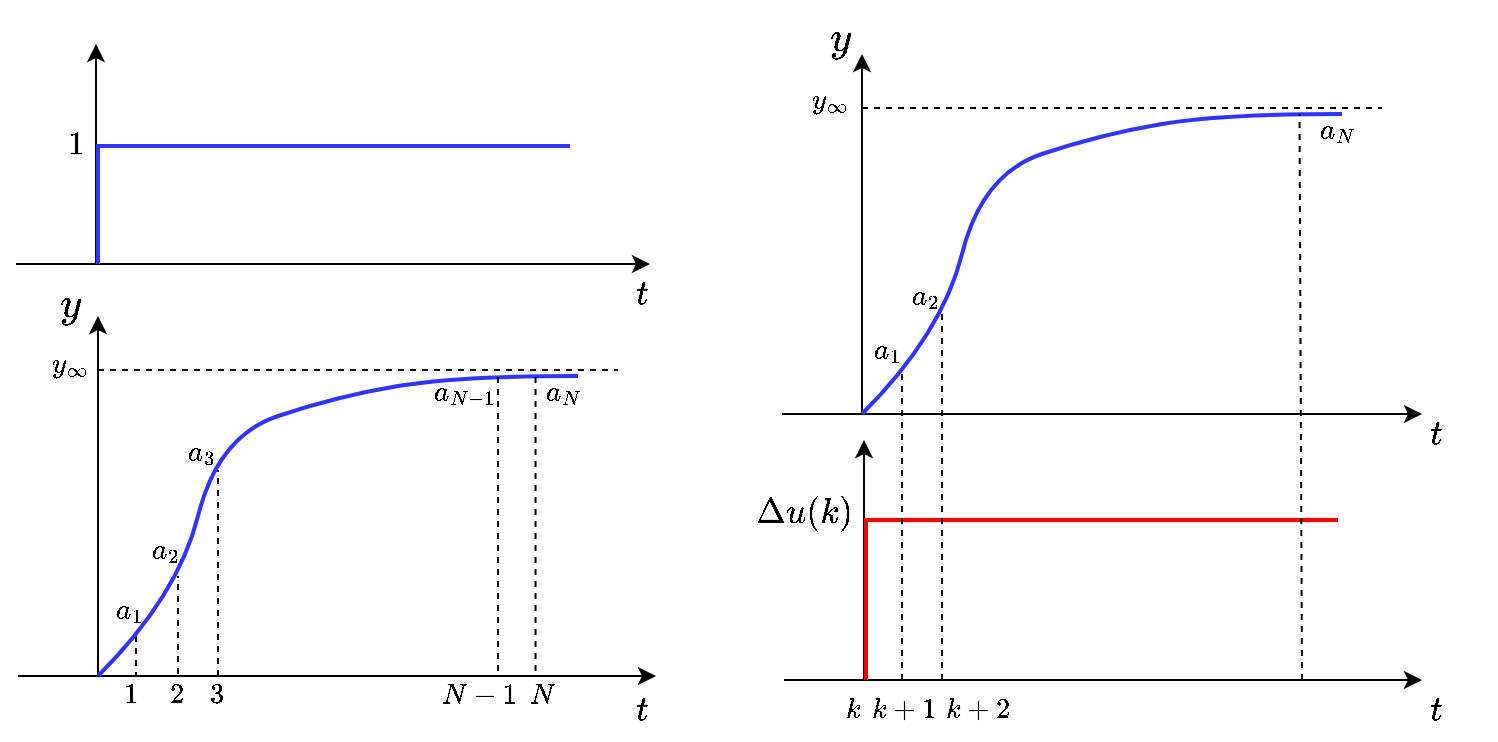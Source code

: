 <mxfile version="23.1.5" type="device">
  <diagram name="第 1 页" id="IBOnjwrnAYKLyOff7ZLz">
    <mxGraphModel dx="1267" dy="-139" grid="0" gridSize="10" guides="1" tooltips="1" connect="1" arrows="1" fold="1" page="0" pageScale="1" pageWidth="1169" pageHeight="827" math="1" shadow="0">
      <root>
        <mxCell id="0" />
        <mxCell id="1" parent="0" />
        <mxCell id="hJiJwMmSdVHUHBx-QG3F-8" value="" style="endArrow=none;dashed=1;html=1;rounded=0;" edge="1" parent="1">
          <mxGeometry width="50" height="50" relative="1" as="geometry">
            <mxPoint x="-50" y="1248" as="sourcePoint" />
            <mxPoint x="-50" y="1268" as="targetPoint" />
          </mxGeometry>
        </mxCell>
        <mxCell id="oZLvl_NOToDlRuNYWDGe-16" value="$$1$$" style="text;html=1;align=center;verticalAlign=middle;resizable=0;points=[];autosize=1;strokeColor=none;fillColor=none;" parent="1" vertex="1">
          <mxGeometry x="-83" y="1262" width="60" height="30" as="geometry" />
        </mxCell>
        <mxCell id="oZLvl_NOToDlRuNYWDGe-1" value="" style="endArrow=classic;html=1;rounded=0;" parent="1" edge="1">
          <mxGeometry width="50" height="50" relative="1" as="geometry">
            <mxPoint x="-110" y="1062" as="sourcePoint" />
            <mxPoint x="207" y="1062" as="targetPoint" />
          </mxGeometry>
        </mxCell>
        <mxCell id="oZLvl_NOToDlRuNYWDGe-2" value="" style="endArrow=classic;html=1;rounded=0;" parent="1" edge="1">
          <mxGeometry width="50" height="50" relative="1" as="geometry">
            <mxPoint x="-70" y="1062" as="sourcePoint" />
            <mxPoint x="-70" y="952" as="targetPoint" />
          </mxGeometry>
        </mxCell>
        <mxCell id="oZLvl_NOToDlRuNYWDGe-4" value="" style="endArrow=none;html=1;rounded=0;strokeWidth=2;strokeColor=#3333FF;" parent="1" edge="1">
          <mxGeometry width="50" height="50" relative="1" as="geometry">
            <mxPoint x="-69" y="1002" as="sourcePoint" />
            <mxPoint x="-69" y="1062" as="targetPoint" />
          </mxGeometry>
        </mxCell>
        <mxCell id="oZLvl_NOToDlRuNYWDGe-5" value="" style="endArrow=none;html=1;rounded=0;strokeWidth=2;strokeColor=#3333FF;" parent="1" edge="1">
          <mxGeometry width="50" height="50" relative="1" as="geometry">
            <mxPoint x="-70" y="1003" as="sourcePoint" />
            <mxPoint x="167" y="1003" as="targetPoint" />
          </mxGeometry>
        </mxCell>
        <mxCell id="oZLvl_NOToDlRuNYWDGe-6" value="&lt;font style=&quot;font-size: 14px;&quot;&gt;$$1$$&lt;/font&gt;" style="text;html=1;align=center;verticalAlign=middle;resizable=0;points=[];autosize=1;strokeColor=none;fillColor=none;strokeWidth=25;" parent="1" vertex="1">
          <mxGeometry x="-110" y="987" width="60" height="30" as="geometry" />
        </mxCell>
        <mxCell id="oZLvl_NOToDlRuNYWDGe-7" value="&lt;font style=&quot;font-size: 15px;&quot;&gt;$$t$$&lt;/font&gt;" style="text;html=1;align=center;verticalAlign=middle;resizable=0;points=[];autosize=1;strokeColor=none;fillColor=none;" parent="1" vertex="1">
          <mxGeometry x="173" y="1062" width="60" height="30" as="geometry" />
        </mxCell>
        <mxCell id="oZLvl_NOToDlRuNYWDGe-8" value="" style="endArrow=classic;html=1;rounded=0;" parent="1" edge="1">
          <mxGeometry width="50" height="50" relative="1" as="geometry">
            <mxPoint x="-109" y="1268" as="sourcePoint" />
            <mxPoint x="210" y="1268" as="targetPoint" />
          </mxGeometry>
        </mxCell>
        <mxCell id="oZLvl_NOToDlRuNYWDGe-9" value="" style="endArrow=classic;html=1;rounded=0;" parent="1" edge="1">
          <mxGeometry width="50" height="50" relative="1" as="geometry">
            <mxPoint x="-69" y="1268" as="sourcePoint" />
            <mxPoint x="-69" y="1088" as="targetPoint" />
          </mxGeometry>
        </mxCell>
        <mxCell id="oZLvl_NOToDlRuNYWDGe-12" value="&lt;font style=&quot;font-size: 18px;&quot;&gt;$$y$$&lt;/font&gt;" style="text;html=1;align=center;verticalAlign=middle;resizable=0;points=[];autosize=1;strokeColor=none;fillColor=none;" parent="1" vertex="1">
          <mxGeometry x="-118" y="1063" width="70" height="40" as="geometry" />
        </mxCell>
        <mxCell id="oZLvl_NOToDlRuNYWDGe-15" value="" style="endArrow=none;html=1;rounded=0;curved=1;strokeWidth=2;strokeColor=#3333FF;" parent="1" edge="1">
          <mxGeometry width="50" height="50" relative="1" as="geometry">
            <mxPoint x="-69" y="1268" as="sourcePoint" />
            <mxPoint x="171" y="1118" as="targetPoint" />
            <Array as="points">
              <mxPoint x="-29" y="1228" />
              <mxPoint x="-9" y="1148" />
              <mxPoint x="51" y="1128" />
              <mxPoint x="111" y="1118" />
            </Array>
          </mxGeometry>
        </mxCell>
        <mxCell id="oZLvl_NOToDlRuNYWDGe-17" value="$$2$$" style="text;html=1;align=center;verticalAlign=middle;resizable=0;points=[];autosize=1;strokeColor=none;fillColor=none;" parent="1" vertex="1">
          <mxGeometry x="-60" y="1262" width="60" height="30" as="geometry" />
        </mxCell>
        <mxCell id="oZLvl_NOToDlRuNYWDGe-18" value="$$3$$" style="text;html=1;align=center;verticalAlign=middle;resizable=0;points=[];autosize=1;strokeColor=none;fillColor=none;" parent="1" vertex="1">
          <mxGeometry x="-40" y="1262" width="60" height="30" as="geometry" />
        </mxCell>
        <mxCell id="oZLvl_NOToDlRuNYWDGe-19" value="$$N-1$$" style="text;html=1;align=center;verticalAlign=middle;resizable=0;points=[];autosize=1;strokeColor=none;fillColor=none;" parent="1" vertex="1">
          <mxGeometry x="86" y="1262" width="70" height="30" as="geometry" />
        </mxCell>
        <mxCell id="oZLvl_NOToDlRuNYWDGe-20" value="$$N$$" style="text;html=1;align=center;verticalAlign=middle;resizable=0;points=[];autosize=1;strokeColor=none;fillColor=none;" parent="1" vertex="1">
          <mxGeometry x="123" y="1262" width="60" height="30" as="geometry" />
        </mxCell>
        <mxCell id="oZLvl_NOToDlRuNYWDGe-21" value="$$a_1$$" style="text;html=1;align=center;verticalAlign=middle;resizable=0;points=[];autosize=1;strokeColor=none;fillColor=none;" parent="1" vertex="1">
          <mxGeometry x="-89" y="1220" width="70" height="30" as="geometry" />
        </mxCell>
        <mxCell id="oZLvl_NOToDlRuNYWDGe-23" value="" style="endArrow=none;dashed=1;html=1;rounded=0;exitX=-0.009;exitY=0.182;exitDx=0;exitDy=0;exitPerimeter=0;" parent="1" edge="1">
          <mxGeometry width="50" height="50" relative="1" as="geometry">
            <mxPoint x="-29" y="1267" as="sourcePoint" />
            <mxPoint x="-29" y="1218" as="targetPoint" />
          </mxGeometry>
        </mxCell>
        <mxCell id="oZLvl_NOToDlRuNYWDGe-24" value="" style="endArrow=none;dashed=1;html=1;rounded=0;exitX=-0.009;exitY=0.182;exitDx=0;exitDy=0;exitPerimeter=0;" parent="1" edge="1">
          <mxGeometry width="50" height="50" relative="1" as="geometry">
            <mxPoint x="-9" y="1268" as="sourcePoint" />
            <mxPoint x="-9" y="1165" as="targetPoint" />
          </mxGeometry>
        </mxCell>
        <mxCell id="oZLvl_NOToDlRuNYWDGe-25" value="" style="endArrow=none;dashed=1;html=1;rounded=0;exitX=-0.009;exitY=0.182;exitDx=0;exitDy=0;exitPerimeter=0;" parent="1" edge="1">
          <mxGeometry width="50" height="50" relative="1" as="geometry">
            <mxPoint x="131" y="1265.5" as="sourcePoint" />
            <mxPoint x="131" y="1118" as="targetPoint" />
          </mxGeometry>
        </mxCell>
        <mxCell id="oZLvl_NOToDlRuNYWDGe-26" value="" style="endArrow=none;dashed=1;html=1;rounded=0;exitX=-0.009;exitY=0.182;exitDx=0;exitDy=0;exitPerimeter=0;" parent="1" edge="1">
          <mxGeometry width="50" height="50" relative="1" as="geometry">
            <mxPoint x="149.76" y="1265.5" as="sourcePoint" />
            <mxPoint x="149.76" y="1118" as="targetPoint" />
          </mxGeometry>
        </mxCell>
        <mxCell id="Z3UvNl-F_JsHxhHK3bk5-1" value="" style="endArrow=none;dashed=1;html=1;rounded=0;" parent="1" edge="1">
          <mxGeometry width="50" height="50" relative="1" as="geometry">
            <mxPoint x="-69" y="1115" as="sourcePoint" />
            <mxPoint x="191" y="1115" as="targetPoint" />
          </mxGeometry>
        </mxCell>
        <mxCell id="Z3UvNl-F_JsHxhHK3bk5-2" value="$$y_∞&lt;br&gt;$$" style="text;html=1;align=center;verticalAlign=middle;resizable=0;points=[];autosize=1;strokeColor=none;fillColor=none;" parent="1" vertex="1">
          <mxGeometry x="-113" y="1092" width="60" height="40" as="geometry" />
        </mxCell>
        <mxCell id="D1wzUAJrg6YdJpYM8rO8-1" value="" style="endArrow=classic;html=1;rounded=0;" parent="1" edge="1">
          <mxGeometry width="50" height="50" relative="1" as="geometry">
            <mxPoint x="274" y="1270" as="sourcePoint" />
            <mxPoint x="593" y="1270" as="targetPoint" />
          </mxGeometry>
        </mxCell>
        <mxCell id="D1wzUAJrg6YdJpYM8rO8-2" value="" style="endArrow=classic;html=1;rounded=0;" parent="1" edge="1">
          <mxGeometry width="50" height="50" relative="1" as="geometry">
            <mxPoint x="314" y="1270" as="sourcePoint" />
            <mxPoint x="314" y="1150" as="targetPoint" />
          </mxGeometry>
        </mxCell>
        <mxCell id="D1wzUAJrg6YdJpYM8rO8-3" value="" style="endArrow=none;html=1;rounded=0;strokeWidth=2;strokeColor=#FF0000;" parent="1" edge="1">
          <mxGeometry width="50" height="50" relative="1" as="geometry">
            <mxPoint x="315" y="1190" as="sourcePoint" />
            <mxPoint x="315" y="1270" as="targetPoint" />
          </mxGeometry>
        </mxCell>
        <mxCell id="D1wzUAJrg6YdJpYM8rO8-4" value="" style="endArrow=none;html=1;rounded=0;strokeWidth=2;strokeColor=#FF0000;" parent="1" edge="1">
          <mxGeometry width="50" height="50" relative="1" as="geometry">
            <mxPoint x="314" y="1190" as="sourcePoint" />
            <mxPoint x="551" y="1190" as="targetPoint" />
          </mxGeometry>
        </mxCell>
        <mxCell id="D1wzUAJrg6YdJpYM8rO8-7" value="" style="endArrow=classic;html=1;rounded=0;" parent="1" edge="1">
          <mxGeometry width="50" height="50" relative="1" as="geometry">
            <mxPoint x="273" y="1137" as="sourcePoint" />
            <mxPoint x="593" y="1137" as="targetPoint" />
          </mxGeometry>
        </mxCell>
        <mxCell id="D1wzUAJrg6YdJpYM8rO8-8" value="" style="endArrow=classic;html=1;rounded=0;" parent="1" edge="1">
          <mxGeometry width="50" height="50" relative="1" as="geometry">
            <mxPoint x="313" y="1137" as="sourcePoint" />
            <mxPoint x="313" y="957" as="targetPoint" />
          </mxGeometry>
        </mxCell>
        <mxCell id="D1wzUAJrg6YdJpYM8rO8-11" value="" style="endArrow=none;html=1;rounded=0;curved=1;strokeWidth=2;strokeColor=#3333FF;" parent="1" edge="1">
          <mxGeometry width="50" height="50" relative="1" as="geometry">
            <mxPoint x="313" y="1137" as="sourcePoint" />
            <mxPoint x="553" y="987" as="targetPoint" />
            <Array as="points">
              <mxPoint x="353" y="1097" />
              <mxPoint x="373" y="1017" />
              <mxPoint x="433" y="997" />
              <mxPoint x="493" y="987" />
            </Array>
          </mxGeometry>
        </mxCell>
        <mxCell id="D1wzUAJrg6YdJpYM8rO8-19" value="" style="endArrow=none;dashed=1;html=1;rounded=0;" parent="1" edge="1">
          <mxGeometry width="50" height="50" relative="1" as="geometry">
            <mxPoint x="353" y="1270" as="sourcePoint" />
            <mxPoint x="353" y="1087" as="targetPoint" />
          </mxGeometry>
        </mxCell>
        <mxCell id="D1wzUAJrg6YdJpYM8rO8-22" value="" style="endArrow=none;dashed=1;html=1;rounded=0;" parent="1" edge="1">
          <mxGeometry width="50" height="50" relative="1" as="geometry">
            <mxPoint x="533" y="1270" as="sourcePoint" />
            <mxPoint x="531.76" y="987" as="targetPoint" />
          </mxGeometry>
        </mxCell>
        <mxCell id="D1wzUAJrg6YdJpYM8rO8-27" value="" style="endArrow=none;dashed=1;html=1;rounded=0;" parent="1" edge="1">
          <mxGeometry width="50" height="50" relative="1" as="geometry">
            <mxPoint x="313" y="984" as="sourcePoint" />
            <mxPoint x="573" y="984" as="targetPoint" />
          </mxGeometry>
        </mxCell>
        <mxCell id="D1wzUAJrg6YdJpYM8rO8-30" value="&lt;span style=&quot;box-sizing: border-box; border-color: currentcolor; caret-color: rgb(0, 21, 116); text-align: start; text-size-adjust: auto;&quot; class=&quot;mord&quot;&gt;&lt;font face=&quot;Helvetica&quot; style=&quot;font-size: 15px;&quot;&gt;$$\Delta u(k)$$&lt;/font&gt;&lt;/span&gt;" style="text;html=1;align=center;verticalAlign=middle;resizable=0;points=[];autosize=1;strokeColor=none;fillColor=none;" parent="1" vertex="1">
          <mxGeometry x="219" y="1171" width="130" height="30" as="geometry" />
        </mxCell>
        <mxCell id="D1wzUAJrg6YdJpYM8rO8-32" value="" style="endArrow=none;dashed=1;html=1;rounded=0;" parent="1" edge="1">
          <mxGeometry width="50" height="50" relative="1" as="geometry">
            <mxPoint x="333" y="1270" as="sourcePoint" />
            <mxPoint x="333" y="1114" as="targetPoint" />
          </mxGeometry>
        </mxCell>
        <mxCell id="D1wzUAJrg6YdJpYM8rO8-35" value="$$k$$" style="text;html=1;align=center;verticalAlign=middle;resizable=0;points=[];autosize=1;strokeColor=none;fillColor=none;" parent="1" vertex="1">
          <mxGeometry x="278" y="1270" width="60" height="30" as="geometry" />
        </mxCell>
        <mxCell id="hJiJwMmSdVHUHBx-QG3F-1" value="$$y_∞&lt;br&gt;$$" style="text;html=1;align=center;verticalAlign=middle;resizable=0;points=[];autosize=1;strokeColor=none;fillColor=none;" vertex="1" parent="1">
          <mxGeometry x="267" y="960" width="60" height="40" as="geometry" />
        </mxCell>
        <mxCell id="hJiJwMmSdVHUHBx-QG3F-2" value="&lt;font style=&quot;font-size: 18px;&quot;&gt;$$y$$&lt;/font&gt;" style="text;html=1;align=center;verticalAlign=middle;resizable=0;points=[];autosize=1;strokeColor=none;fillColor=none;" vertex="1" parent="1">
          <mxGeometry x="267" y="930" width="70" height="40" as="geometry" />
        </mxCell>
        <mxCell id="hJiJwMmSdVHUHBx-QG3F-4" value="$$a_2$$" style="text;html=1;align=center;verticalAlign=middle;resizable=0;points=[];autosize=1;strokeColor=none;fillColor=none;" vertex="1" parent="1">
          <mxGeometry x="-71" y="1190" width="70" height="30" as="geometry" />
        </mxCell>
        <mxCell id="hJiJwMmSdVHUHBx-QG3F-5" value="$$a_3$$" style="text;html=1;align=center;verticalAlign=middle;resizable=0;points=[];autosize=1;strokeColor=none;fillColor=none;" vertex="1" parent="1">
          <mxGeometry x="-53" y="1141" width="70" height="30" as="geometry" />
        </mxCell>
        <mxCell id="hJiJwMmSdVHUHBx-QG3F-6" value="$$a_{N-1}$$" style="text;html=1;align=center;verticalAlign=middle;resizable=0;points=[];autosize=1;strokeColor=none;fillColor=none;" vertex="1" parent="1">
          <mxGeometry x="69" y="1111" width="90" height="30" as="geometry" />
        </mxCell>
        <mxCell id="hJiJwMmSdVHUHBx-QG3F-7" value="$$a_{N}$$" style="text;html=1;align=center;verticalAlign=middle;resizable=0;points=[];autosize=1;strokeColor=none;fillColor=none;" vertex="1" parent="1">
          <mxGeometry x="123" y="1111" width="80" height="30" as="geometry" />
        </mxCell>
        <mxCell id="hJiJwMmSdVHUHBx-QG3F-9" value="$$a_{N}$$" style="text;html=1;align=center;verticalAlign=middle;resizable=0;points=[];autosize=1;strokeColor=none;fillColor=none;" vertex="1" parent="1">
          <mxGeometry x="510" y="980" width="80" height="30" as="geometry" />
        </mxCell>
        <mxCell id="hJiJwMmSdVHUHBx-QG3F-10" value="$$a_2$$" style="text;html=1;align=center;verticalAlign=middle;resizable=0;points=[];autosize=1;strokeColor=none;fillColor=none;" vertex="1" parent="1">
          <mxGeometry x="309" y="1063" width="70" height="30" as="geometry" />
        </mxCell>
        <mxCell id="hJiJwMmSdVHUHBx-QG3F-11" value="$$a_1$$" style="text;html=1;align=center;verticalAlign=middle;resizable=0;points=[];autosize=1;strokeColor=none;fillColor=none;" vertex="1" parent="1">
          <mxGeometry x="290" y="1090" width="70" height="30" as="geometry" />
        </mxCell>
        <mxCell id="hJiJwMmSdVHUHBx-QG3F-12" value="&lt;font style=&quot;font-size: 15px;&quot;&gt;$$t$$&lt;/font&gt;" style="text;html=1;align=center;verticalAlign=middle;resizable=0;points=[];autosize=1;strokeColor=none;fillColor=none;" vertex="1" parent="1">
          <mxGeometry x="173" y="1270" width="60" height="30" as="geometry" />
        </mxCell>
        <mxCell id="hJiJwMmSdVHUHBx-QG3F-13" value="&lt;font style=&quot;font-size: 15px;&quot;&gt;$$t$$&lt;/font&gt;" style="text;html=1;align=center;verticalAlign=middle;resizable=0;points=[];autosize=1;strokeColor=none;fillColor=none;" vertex="1" parent="1">
          <mxGeometry x="570" y="1270" width="60" height="30" as="geometry" />
        </mxCell>
        <mxCell id="hJiJwMmSdVHUHBx-QG3F-14" value="&lt;font style=&quot;font-size: 15px;&quot;&gt;$$t$$&lt;/font&gt;" style="text;html=1;align=center;verticalAlign=middle;resizable=0;points=[];autosize=1;strokeColor=none;fillColor=none;" vertex="1" parent="1">
          <mxGeometry x="570" y="1132" width="60" height="30" as="geometry" />
        </mxCell>
        <mxCell id="hJiJwMmSdVHUHBx-QG3F-15" value="$$k+1$$" style="text;html=1;align=center;verticalAlign=middle;resizable=0;points=[];autosize=1;strokeColor=none;fillColor=none;" vertex="1" parent="1">
          <mxGeometry x="299" y="1270" width="70" height="30" as="geometry" />
        </mxCell>
        <mxCell id="hJiJwMmSdVHUHBx-QG3F-16" value="$$k+2$$" style="text;html=1;align=center;verticalAlign=middle;resizable=0;points=[];autosize=1;strokeColor=none;fillColor=none;" vertex="1" parent="1">
          <mxGeometry x="336" y="1270" width="70" height="30" as="geometry" />
        </mxCell>
      </root>
    </mxGraphModel>
  </diagram>
</mxfile>
